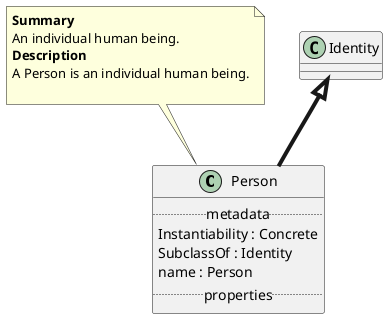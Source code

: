 @startuml
class Person {
.. metadata ..
    Instantiability : Concrete
    SubclassOf : Identity
    name : Person
.. properties ..
}
note top of Person
<b>Summary</b>
An individual human being.
<b>Description</b>
A Person is an individual human being.

end note
"Identity" <|-[thickness=4]- "Person"
@enduml
